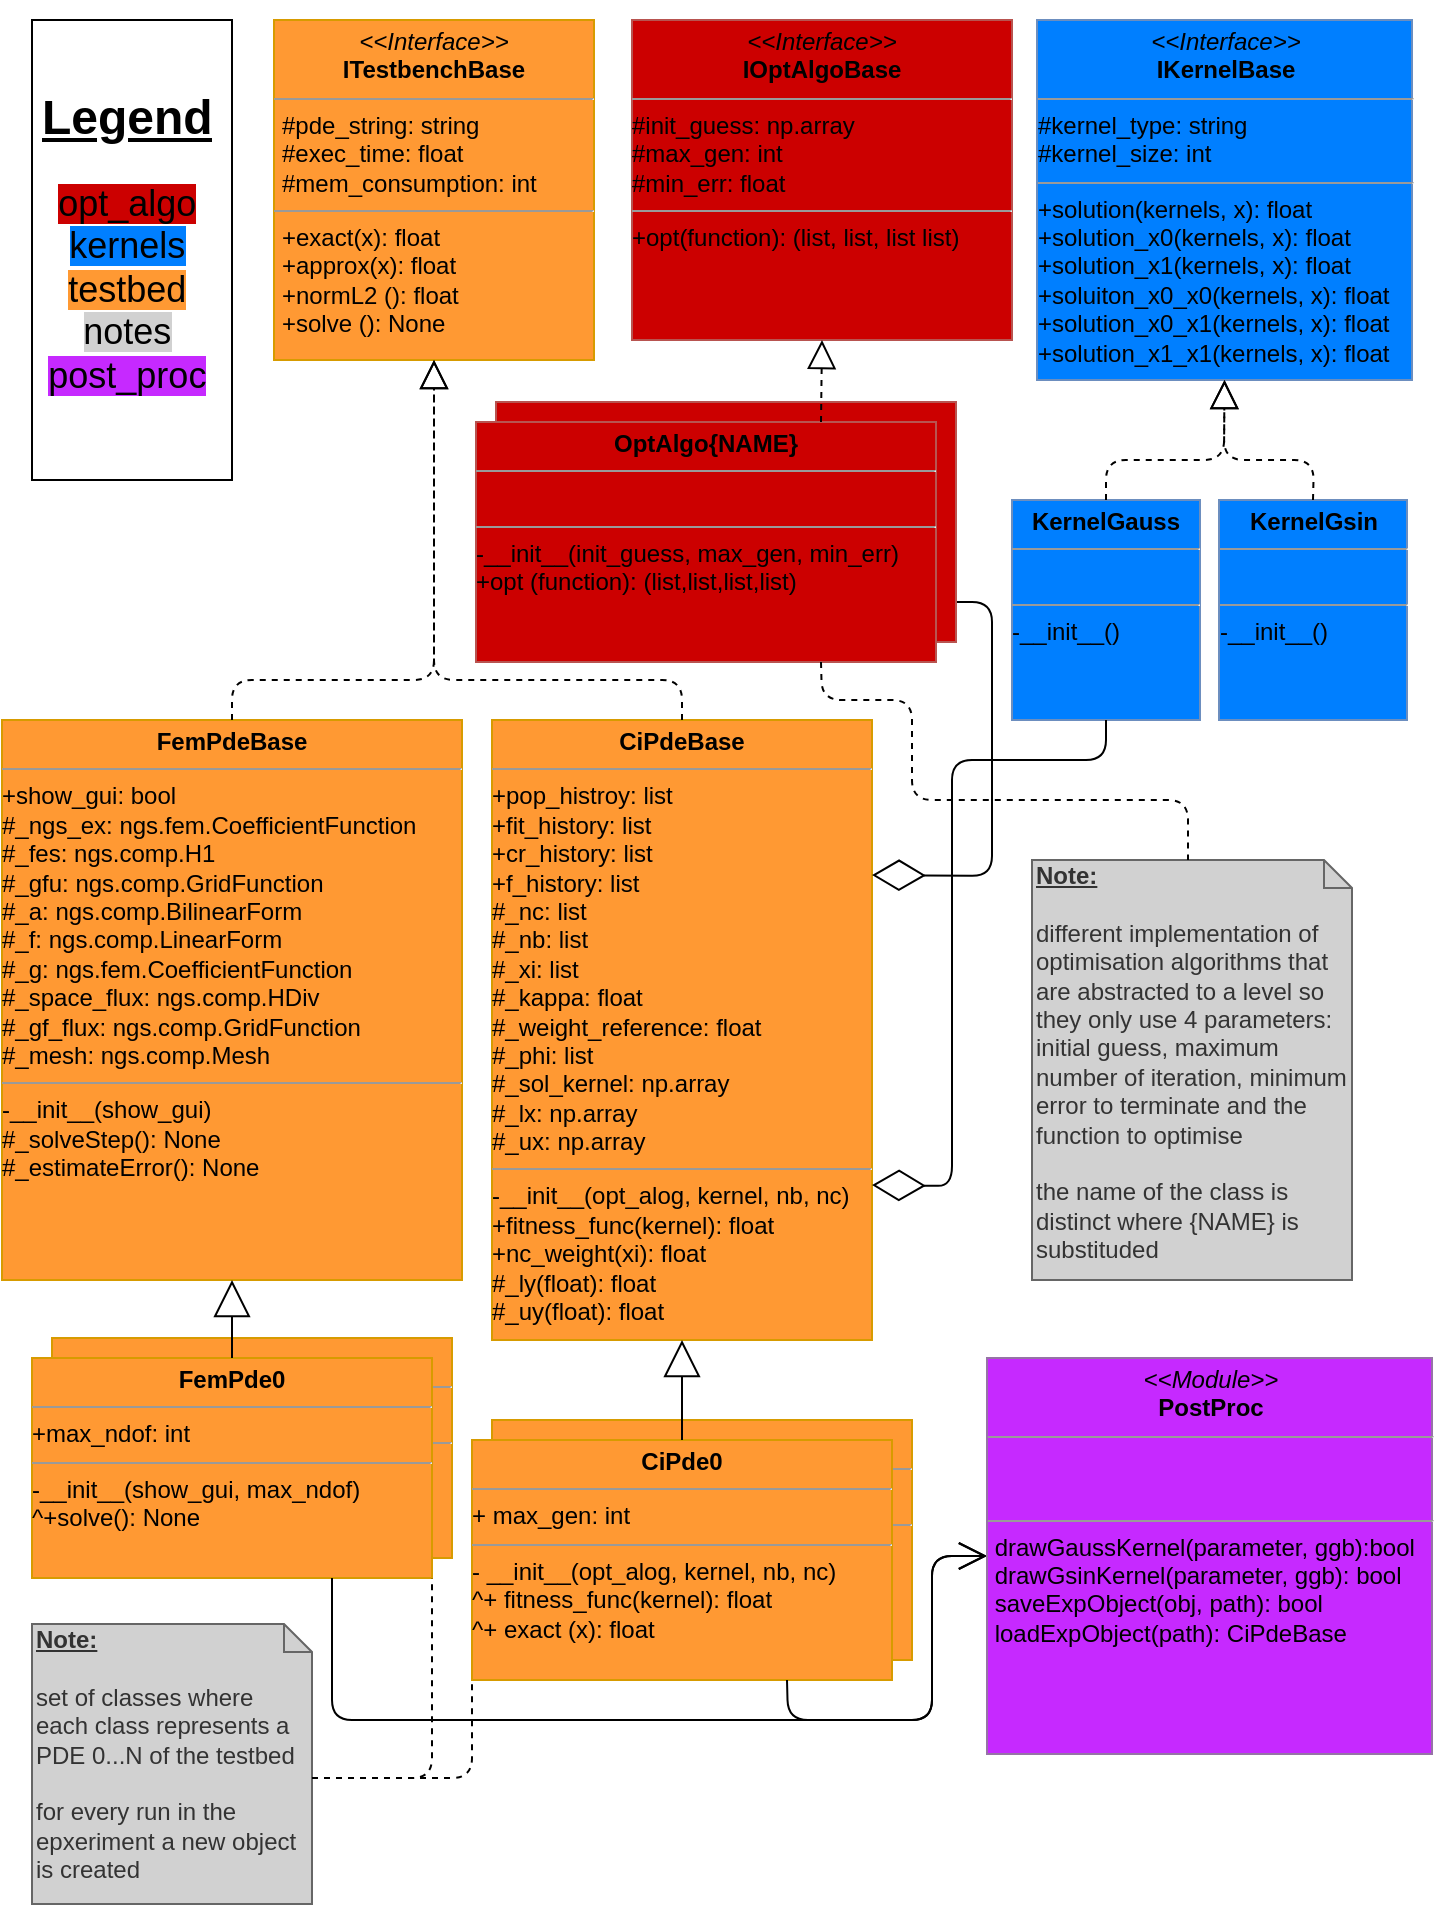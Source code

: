 <mxfile version="13.1.3" type="device"><diagram name="Page-1" id="c4acf3e9-155e-7222-9cf6-157b1a14988f"><mxGraphModel dx="782" dy="453" grid="1" gridSize="10" guides="1" tooltips="1" connect="1" arrows="1" fold="1" page="1" pageScale="1" pageWidth="850" pageHeight="1100" background="#ffffff" math="0" shadow="0"><root><mxCell id="0"/><mxCell id="1" parent="0"/><mxCell id="mOhR2xE8CFZFWW8473Mu-9" value="&lt;p style=&quot;margin: 0px ; margin-top: 4px ; text-align: center&quot;&gt;&lt;br&gt;&lt;/p&gt;&lt;hr size=&quot;1&quot;&gt;&lt;div&gt;&lt;br&gt;&lt;/div&gt;&lt;hr size=&quot;1&quot;&gt;&lt;p style=&quot;margin: 0px ; margin-left: 4px&quot;&gt;&lt;br&gt;&lt;/p&gt;" style="verticalAlign=top;align=left;overflow=fill;fontSize=12;fontFamily=Helvetica;html=1;fillColor=#FF9933;strokeColor=#d79b00;" parent="1" vertex="1"><mxGeometry x="270" y="710" width="210" height="120" as="geometry"/></mxCell><mxCell id="mOhR2xE8CFZFWW8473Mu-8" value="&lt;p style=&quot;margin: 0px ; margin-top: 4px ; text-align: center&quot;&gt;&lt;br&gt;&lt;/p&gt;&lt;hr size=&quot;1&quot;&gt;&lt;div&gt;&lt;br&gt;&lt;/div&gt;&lt;hr size=&quot;1&quot;&gt;&lt;p style=&quot;margin: 0px ; margin-left: 4px&quot;&gt;&lt;br&gt;&lt;/p&gt;" style="verticalAlign=top;align=left;overflow=fill;fontSize=12;fontFamily=Helvetica;html=1;fillColor=#FF9933;strokeColor=#d79b00;" parent="1" vertex="1"><mxGeometry x="50" y="669" width="200" height="110" as="geometry"/></mxCell><mxCell id="5d2195bd80daf111-18" value="&lt;p style=&quot;margin: 0px ; margin-top: 4px ; text-align: center&quot;&gt;&lt;i&gt;&amp;lt;&amp;lt;Interface&amp;gt;&amp;gt;&lt;/i&gt;&lt;br&gt;&lt;b&gt;ITestbenchBase&lt;/b&gt;&lt;/p&gt;&lt;hr size=&quot;1&quot;&gt;&lt;p style=&quot;margin: 0px ; margin-left: 4px&quot;&gt;#pde_string: string&lt;br&gt;#exec_time: float&lt;/p&gt;&lt;p style=&quot;margin: 0px ; margin-left: 4px&quot;&gt;#mem_consumption: int&lt;br&gt;&lt;/p&gt;&lt;hr size=&quot;1&quot;&gt;&lt;p style=&quot;margin: 0px ; margin-left: 4px&quot;&gt;+exact(x): float&lt;br&gt;+approx(x): float&lt;/p&gt;&lt;p style=&quot;margin: 0px ; margin-left: 4px&quot;&gt;+normL2 (): float&lt;/p&gt;&lt;p style=&quot;margin: 0px ; margin-left: 4px&quot;&gt;+solve (): None&lt;br&gt;&lt;/p&gt;" style="verticalAlign=top;align=left;overflow=fill;fontSize=12;fontFamily=Helvetica;html=1;rounded=0;shadow=0;comic=0;labelBackgroundColor=none;strokeWidth=1;fillColor=#FF9933;strokeColor=#d79b00;" parent="1" vertex="1"><mxGeometry x="161" y="10" width="160" height="170" as="geometry"/></mxCell><mxCell id="OqN1oSKdxXawtuKfXdIL-16" value="&lt;p style=&quot;margin: 0px ; margin-top: 4px ; text-align: center&quot;&gt;&lt;i&gt;&amp;lt;&amp;lt;Interface&amp;gt;&amp;gt;&lt;/i&gt;&lt;br&gt;&lt;b&gt;IKernelBase&lt;/b&gt;&lt;/p&gt;&lt;hr size=&quot;1&quot;&gt;&lt;div&gt;#kernel_type: string&lt;/div&gt;&lt;div&gt;#kernel_size: int&lt;/div&gt;&lt;hr size=&quot;1&quot;&gt;&lt;div&gt;+solution(kernels, x): float&lt;/div&gt;&lt;div&gt;+solution_x0(kernels, x): float&lt;br&gt;&lt;/div&gt;&lt;div&gt;+solution_x1(kernels, x): float&lt;br&gt;&lt;/div&gt;&lt;div&gt;+soluiton_x0_x0(kernels, x): float&lt;br&gt;&lt;/div&gt;&lt;div&gt;+solution_x0_x1(kernels, x): float&lt;br&gt;&lt;/div&gt;&lt;div&gt;+solution_x1_x1(kernels, x): float&lt;/div&gt;" style="verticalAlign=top;align=left;overflow=fill;fontSize=12;fontFamily=Helvetica;html=1;rounded=0;shadow=0;comic=0;labelBackgroundColor=none;strokeWidth=1;fillColor=#007FFF;strokeColor=#6c8ebf;" parent="1" vertex="1"><mxGeometry x="542.5" y="10" width="187.5" height="180" as="geometry"/></mxCell><mxCell id="xsPXz_OzfztTlI7cCrGP-11" value="&lt;p style=&quot;margin: 0px ; margin-top: 4px ; text-align: center&quot;&gt;&lt;b&gt;FemPdeBase&lt;/b&gt;&lt;br&gt;&lt;/p&gt;&lt;hr size=&quot;1&quot;&gt;&lt;div&gt;+show_gui: bool &lt;br&gt;&lt;/div&gt;&lt;div&gt;#_ngs_ex: ngs.fem.CoefficientFunction&lt;br&gt;&lt;/div&gt;&lt;div&gt;#_fes: ngs.comp.H1&lt;br&gt;&lt;/div&gt;&lt;div&gt;#_gfu: ngs.comp.GridFunction&lt;br&gt;&lt;/div&gt;&lt;div&gt;#_a: ngs.comp.BilinearForm&lt;br&gt;&lt;/div&gt;&lt;div&gt;#_f: ngs.comp.LinearForm&lt;br&gt;&lt;/div&gt;&lt;div&gt;#_g: ngs.fem.CoefficientFunction&lt;br&gt;&lt;/div&gt;&lt;div&gt;#_space_flux: ngs.comp.HDiv&lt;br&gt;&lt;/div&gt;&lt;div&gt;#_gf_flux: ngs.comp.GridFunction&lt;br&gt;&lt;/div&gt;&lt;div&gt;#_mesh: ngs.comp.Mesh&lt;/div&gt;&lt;hr size=&quot;1&quot;&gt;&lt;div&gt;-__init__(show_gui)&lt;/div&gt;&lt;div&gt;#_solveStep(): None&lt;br&gt;&lt;/div&gt;&lt;div&gt;#_estimateError(): None &lt;br&gt;&lt;/div&gt;" style="verticalAlign=top;align=left;overflow=fill;fontSize=12;fontFamily=Helvetica;html=1;fillColor=#FF9933;strokeColor=#d79b00;" parent="1" vertex="1"><mxGeometry x="25" y="360" width="230" height="280" as="geometry"/></mxCell><mxCell id="xsPXz_OzfztTlI7cCrGP-12" value="&lt;p style=&quot;margin: 0px ; margin-top: 4px ; text-align: center&quot;&gt;&lt;b&gt;CiPdeBase&lt;/b&gt;&lt;br&gt;&lt;/p&gt;&lt;hr size=&quot;1&quot;&gt;&lt;div&gt;+pop_histroy: list&lt;/div&gt;&lt;div&gt;+fit_history: list&lt;br&gt;&lt;/div&gt;&lt;div&gt;+cr_history: list&lt;br&gt;&lt;/div&gt;&lt;div&gt;+f_history: list&lt;br&gt;&lt;/div&gt;&lt;div&gt;#_nc: list&lt;br&gt;&lt;/div&gt;&lt;div&gt;#_nb: list&lt;br&gt;&lt;/div&gt;&lt;div&gt;#_xi: list&lt;br&gt;&lt;/div&gt;&lt;div&gt;#_kappa: float&lt;br&gt;&lt;/div&gt;&lt;div&gt;#_weight_reference: float&lt;br&gt;&lt;/div&gt;&lt;div&gt;#_phi: list&lt;br&gt;&lt;/div&gt;&lt;div&gt;#_sol_kernel: np.array&lt;br&gt;&lt;/div&gt;&lt;div&gt;#_lx: np.array&lt;br&gt;&lt;/div&gt;&lt;div&gt;#_ux: np.array&lt;/div&gt;&lt;hr size=&quot;1&quot;&gt;&lt;div&gt;-__init__(opt_alog, kernel, nb, nc)&lt;/div&gt;&lt;div&gt;+fitness_func(kernel): float&lt;/div&gt;&lt;div&gt;+nc_weight(xi): float&lt;br&gt;&lt;/div&gt;&lt;div&gt;#_ly(float): float&lt;br&gt;&lt;/div&gt;&lt;div&gt;#_uy(float): float&lt;/div&gt;" style="verticalAlign=top;align=left;overflow=fill;fontSize=12;fontFamily=Helvetica;html=1;fillColor=#FF9933;strokeColor=#d79b00;" parent="1" vertex="1"><mxGeometry x="270" y="360" width="190" height="310" as="geometry"/></mxCell><mxCell id="xsPXz_OzfztTlI7cCrGP-13" value="" style="endArrow=block;dashed=1;endFill=0;endSize=12;html=1;exitX=0.5;exitY=0;exitDx=0;exitDy=0;entryX=0.5;entryY=1;entryDx=0;entryDy=0;" parent="1" source="xsPXz_OzfztTlI7cCrGP-11" target="5d2195bd80daf111-18" edge="1"><mxGeometry width="160" relative="1" as="geometry"><mxPoint x="82" y="640" as="sourcePoint"/><mxPoint x="162" y="200" as="targetPoint"/><Array as="points"><mxPoint x="140" y="340"/><mxPoint x="241" y="340"/></Array></mxGeometry></mxCell><mxCell id="xsPXz_OzfztTlI7cCrGP-14" value="" style="endArrow=block;dashed=1;endFill=0;endSize=12;html=1;exitX=0.5;exitY=0;exitDx=0;exitDy=0;entryX=0.5;entryY=1;entryDx=0;entryDy=0;" parent="1" source="xsPXz_OzfztTlI7cCrGP-12" target="5d2195bd80daf111-18" edge="1"><mxGeometry width="160" relative="1" as="geometry"><mxPoint x="132" y="690" as="sourcePoint"/><mxPoint x="292" y="690" as="targetPoint"/><Array as="points"><mxPoint x="365" y="340"/><mxPoint x="241" y="340"/></Array></mxGeometry></mxCell><mxCell id="xsPXz_OzfztTlI7cCrGP-15" value="&lt;p style=&quot;margin: 0px ; margin-top: 4px ; text-align: center&quot;&gt;&lt;b&gt;KernelGauss&lt;/b&gt;&lt;br&gt;&lt;/p&gt;&lt;hr size=&quot;1&quot;&gt;&lt;div&gt;&lt;br&gt;&lt;/div&gt;&lt;hr size=&quot;1&quot;&gt;-__init__()" style="verticalAlign=top;align=left;overflow=fill;fontSize=12;fontFamily=Helvetica;html=1;fillColor=#007FFF;strokeColor=#6c8ebf;" parent="1" vertex="1"><mxGeometry x="530" y="250" width="94" height="110" as="geometry"/></mxCell><mxCell id="xsPXz_OzfztTlI7cCrGP-19" value="&lt;div&gt;&lt;u&gt;&lt;b&gt;Note: &lt;/b&gt;&lt;br&gt;&lt;/u&gt;&lt;/div&gt;&lt;div&gt;&lt;u&gt;&lt;/u&gt;&lt;br&gt;&lt;/div&gt;&lt;div&gt;set of classes where each class represents a &lt;br&gt;&lt;/div&gt;&lt;div&gt;PDE 0...N of the testbed&lt;/div&gt;&lt;div&gt;&lt;br&gt;&lt;/div&gt;&lt;div&gt;for every run in the epxeriment a new object is created&lt;br&gt;&lt;/div&gt;" style="shape=note;whiteSpace=wrap;html=1;size=14;verticalAlign=top;align=left;spacingTop=-6;fillColor=#D1D1D1;strokeColor=#666666;fontColor=#333333;" parent="1" vertex="1"><mxGeometry x="40" y="812" width="140" height="140" as="geometry"/></mxCell><mxCell id="_FakmQh8LEeZEkgtfWAc-1" value="" style="endArrow=diamondThin;endFill=0;endSize=24;html=1;entryX=1;entryY=0.25;entryDx=0;entryDy=0;exitX=1;exitY=0.75;exitDx=0;exitDy=0;" parent="1" source="ZzWrm3ZySU144fqTAeIb-2" target="xsPXz_OzfztTlI7cCrGP-12" edge="1"><mxGeometry width="160" relative="1" as="geometry"><mxPoint x="550" y="410" as="sourcePoint"/><mxPoint x="452" y="310" as="targetPoint"/><Array as="points"><mxPoint x="520" y="301"/><mxPoint x="520" y="438"/></Array></mxGeometry></mxCell><mxCell id="mOhR2xE8CFZFWW8473Mu-2" value="&lt;p style=&quot;margin: 0px ; margin-top: 4px ; text-align: center&quot;&gt;&lt;b&gt;FemPde0&lt;/b&gt;&lt;br&gt;&lt;/p&gt;&lt;hr size=&quot;1&quot;&gt;&lt;div&gt;+max_ndof: int&lt;br&gt;&lt;/div&gt;&lt;hr size=&quot;1&quot;&gt;&lt;div&gt;-__init__(show_gui, max_ndof)&lt;/div&gt;&lt;div&gt;^+solve(): None&lt;/div&gt;" style="verticalAlign=top;align=left;overflow=fill;fontSize=12;fontFamily=Helvetica;html=1;fillColor=#FF9933;strokeColor=#d79b00;" parent="1" vertex="1"><mxGeometry x="40" y="679" width="200" height="110" as="geometry"/></mxCell><mxCell id="mOhR2xE8CFZFWW8473Mu-3" value="" style="endArrow=block;endSize=16;endFill=0;html=1;exitX=0.5;exitY=0;exitDx=0;exitDy=0;entryX=0.5;entryY=1;entryDx=0;entryDy=0;" parent="1" source="mOhR2xE8CFZFWW8473Mu-2" target="xsPXz_OzfztTlI7cCrGP-11" edge="1"><mxGeometry x="-0.143" y="30" width="160" relative="1" as="geometry"><mxPoint x="322" y="640" as="sourcePoint"/><mxPoint x="112" y="580" as="targetPoint"/><mxPoint as="offset"/></mxGeometry></mxCell><mxCell id="mOhR2xE8CFZFWW8473Mu-4" value="&lt;p style=&quot;margin: 0px ; margin-top: 4px ; text-align: center&quot;&gt;&lt;b&gt;CiPde0&lt;/b&gt;&lt;br&gt;&lt;/p&gt;&lt;hr size=&quot;1&quot;&gt;&lt;div&gt;+ max_gen: int&lt;br&gt;&lt;/div&gt;&lt;hr size=&quot;1&quot;&gt;&lt;div&gt;- __init__(opt_alog, kernel, nb, nc)&lt;/div&gt;&lt;div&gt;^+ fitness_func(kernel): float&lt;br&gt;&lt;/div&gt;&lt;div&gt;^+ exact (x): float&lt;br&gt;&lt;/div&gt;&lt;div&gt;&lt;br&gt;&lt;/div&gt;" style="verticalAlign=top;align=left;overflow=fill;fontSize=12;fontFamily=Helvetica;html=1;fillColor=#FF9933;strokeColor=#d79b00;" parent="1" vertex="1"><mxGeometry x="260" y="720" width="210" height="120" as="geometry"/></mxCell><mxCell id="mOhR2xE8CFZFWW8473Mu-5" value="" style="endArrow=block;endSize=16;endFill=0;html=1;entryX=0.5;entryY=1;entryDx=0;entryDy=0;exitX=0.5;exitY=0;exitDx=0;exitDy=0;" parent="1" source="mOhR2xE8CFZFWW8473Mu-4" target="xsPXz_OzfztTlI7cCrGP-12" edge="1"><mxGeometry x="-0.143" y="30" width="160" relative="1" as="geometry"><mxPoint x="347" y="620" as="sourcePoint"/><mxPoint x="442" y="590" as="targetPoint"/><mxPoint as="offset"/></mxGeometry></mxCell><mxCell id="mOhR2xE8CFZFWW8473Mu-6" value="" style="endArrow=none;dashed=1;html=1;exitX=0;exitY=0;exitDx=140;exitDy=77;exitPerimeter=0;entryX=0;entryY=1;entryDx=0;entryDy=0;" parent="1" source="xsPXz_OzfztTlI7cCrGP-19" target="mOhR2xE8CFZFWW8473Mu-4" edge="1"><mxGeometry width="50" height="50" relative="1" as="geometry"><mxPoint x="422" y="820" as="sourcePoint"/><mxPoint x="472" y="770" as="targetPoint"/><Array as="points"><mxPoint x="260" y="889"/></Array></mxGeometry></mxCell><mxCell id="ZzWrm3ZySU144fqTAeIb-1" value="&lt;p style=&quot;margin: 0px ; margin-top: 4px ; text-align: center&quot;&gt;&lt;i&gt;&amp;lt;&amp;lt;Interface&amp;gt;&amp;gt;&lt;/i&gt;&lt;br&gt;&lt;b&gt;IOptAlgoBase&lt;/b&gt;&lt;/p&gt;&lt;hr size=&quot;1&quot;&gt;&lt;div&gt;#init_guess: np.array&lt;/div&gt;&lt;div&gt;#max_gen: int&lt;br&gt;&lt;/div&gt;&lt;div&gt;#min_err: float&lt;br&gt;&lt;/div&gt;&lt;hr size=&quot;1&quot;&gt;+opt(function): (list, list, list list)" style="verticalAlign=top;align=left;overflow=fill;fontSize=12;fontFamily=Helvetica;html=1;rounded=0;shadow=0;comic=0;labelBackgroundColor=none;strokeWidth=1;fillColor=#CC0000;strokeColor=#b85450;" parent="1" vertex="1"><mxGeometry x="340" y="10" width="190" height="160" as="geometry"/></mxCell><mxCell id="ZzWrm3ZySU144fqTAeIb-3" value="" style="endArrow=diamondThin;endFill=0;endSize=24;html=1;entryX=1;entryY=0.75;entryDx=0;entryDy=0;exitX=0.5;exitY=1;exitDx=0;exitDy=0;" parent="1" source="xsPXz_OzfztTlI7cCrGP-15" target="xsPXz_OzfztTlI7cCrGP-12" edge="1"><mxGeometry width="160" relative="1" as="geometry"><mxPoint x="480" y="650" as="sourcePoint"/><mxPoint x="640" y="650" as="targetPoint"/><Array as="points"><mxPoint x="577" y="380"/><mxPoint x="500" y="380"/><mxPoint x="500" y="593"/></Array></mxGeometry></mxCell><mxCell id="ZzWrm3ZySU144fqTAeIb-4" value="" style="verticalAlign=top;align=left;overflow=fill;fontSize=12;fontFamily=Helvetica;html=1;fillColor=#CC0000;strokeColor=#b85450;" parent="1" vertex="1"><mxGeometry x="272" y="201" width="230" height="120" as="geometry"/></mxCell><mxCell id="ZzWrm3ZySU144fqTAeIb-2" value="&lt;p style=&quot;margin: 0px ; margin-top: 4px ; text-align: center&quot;&gt;&lt;b&gt;OptAlgo{NAME}&lt;/b&gt;&lt;br&gt;&lt;/p&gt;&lt;hr size=&quot;1&quot;&gt;&lt;div&gt;&lt;br&gt;&lt;/div&gt;&lt;hr size=&quot;1&quot;&gt;&lt;div&gt;-__init__(init_guess, max_gen, min_err)&lt;/div&gt;&lt;div&gt;+opt (function): (list,list,list,list)&lt;/div&gt;&lt;p style=&quot;margin: 0px ; margin-left: 4px&quot;&gt;&lt;br&gt;&lt;/p&gt;" style="verticalAlign=top;align=left;overflow=fill;fontSize=12;fontFamily=Helvetica;html=1;fillColor=#CC0000;strokeColor=#b85450;" parent="1" vertex="1"><mxGeometry x="262" y="211" width="230" height="120" as="geometry"/></mxCell><mxCell id="ZzWrm3ZySU144fqTAeIb-5" value="&lt;div&gt;&lt;u&gt;&lt;b&gt;Note: &lt;/b&gt;&lt;br&gt;&lt;/u&gt;&lt;/div&gt;&lt;div&gt;&lt;br&gt;&lt;/div&gt;&lt;div&gt;different implementation of&amp;nbsp;&lt;/div&gt;&lt;div&gt;optimisation algorithms that &lt;br&gt;&lt;/div&gt;&lt;div&gt;are abstracted to a level so they only use 4 parameters: initial guess, maximum number of iteration, minimum error to terminate and the function to optimise&lt;/div&gt;&lt;div&gt;&lt;br&gt;&lt;/div&gt;&lt;div&gt;the name of the class is distinct where {NAME} is substituded&lt;br&gt;&lt;/div&gt;&lt;div&gt;&lt;br&gt;&lt;/div&gt;" style="shape=note;whiteSpace=wrap;html=1;size=14;verticalAlign=top;align=left;spacingTop=-6;fillColor=#D1D1D1;strokeColor=#666666;fontColor=#333333;" parent="1" vertex="1"><mxGeometry x="540" y="430" width="160" height="210" as="geometry"/></mxCell><mxCell id="ZzWrm3ZySU144fqTAeIb-6" value="" style="endArrow=block;dashed=1;endFill=0;endSize=12;html=1;entryX=0.5;entryY=1;entryDx=0;entryDy=0;exitX=0.75;exitY=0;exitDx=0;exitDy=0;" parent="1" source="ZzWrm3ZySU144fqTAeIb-2" target="ZzWrm3ZySU144fqTAeIb-1" edge="1"><mxGeometry width="160" relative="1" as="geometry"><mxPoint x="530" y="240" as="sourcePoint"/><mxPoint x="732" y="210" as="targetPoint"/><Array as="points"/></mxGeometry></mxCell><mxCell id="ZzWrm3ZySU144fqTAeIb-7" value="" style="endArrow=none;dashed=1;html=1;entryX=0;entryY=0;entryDx=78;entryDy=0;entryPerimeter=0;exitX=0.75;exitY=1;exitDx=0;exitDy=0;" parent="1" source="ZzWrm3ZySU144fqTAeIb-2" target="ZzWrm3ZySU144fqTAeIb-5" edge="1"><mxGeometry width="50" height="50" relative="1" as="geometry"><mxPoint x="490" y="360" as="sourcePoint"/><mxPoint x="650" y="640" as="targetPoint"/><Array as="points"><mxPoint x="435" y="350"/><mxPoint x="480" y="350"/><mxPoint x="480" y="400"/><mxPoint x="618" y="400"/></Array></mxGeometry></mxCell><mxCell id="ZzWrm3ZySU144fqTAeIb-8" value="&lt;h1 align=&quot;center&quot;&gt;&lt;br&gt;&lt;u&gt;Legend&lt;/u&gt;&lt;br&gt;&lt;/h1&gt;&lt;p style=&quot;font-size: 18px&quot; align=&quot;center&quot;&gt;&lt;span style=&quot;background-color: rgb(204 , 0 , 0)&quot;&gt;opt_algo&lt;/span&gt;&lt;br&gt;&lt;span style=&quot;background-color: rgb(0 , 127 , 255)&quot;&gt;kernels&lt;/span&gt;&lt;br&gt;&lt;span style=&quot;background-color: rgb(255 , 153 , 51)&quot;&gt;testbed&lt;/span&gt;&lt;br&gt;&lt;span style=&quot;background-color: rgb(209 , 209 , 209)&quot;&gt;notes&lt;/span&gt;&lt;br&gt;&lt;span style=&quot;background-color: rgb(198 , 41 , 255)&quot;&gt;post_proc&lt;/span&gt;&lt;br&gt;&lt;/p&gt;" style="text;html=1;strokeColor=#000000;fillColor=none;spacing=5;spacingTop=-20;whiteSpace=wrap;overflow=hidden;rounded=0;" parent="1" vertex="1"><mxGeometry x="40" y="10" width="100" height="230" as="geometry"/></mxCell><mxCell id="O7FxV-ty-cSQEr6K26pW-2" value="" style="endArrow=block;dashed=1;endFill=0;endSize=12;html=1;exitX=0.5;exitY=0;exitDx=0;exitDy=0;entryX=0.5;entryY=1;entryDx=0;entryDy=0;" parent="1" source="xsPXz_OzfztTlI7cCrGP-15" target="OqN1oSKdxXawtuKfXdIL-16" edge="1"><mxGeometry width="160" relative="1" as="geometry"><mxPoint x="495" y="250" as="sourcePoint"/><mxPoint x="690" y="210" as="targetPoint"/><Array as="points"><mxPoint x="577" y="230"/><mxPoint x="636" y="230"/></Array></mxGeometry></mxCell><mxCell id="O7FxV-ty-cSQEr6K26pW-4" value="" style="endArrow=open;endFill=1;endSize=12;html=1;entryX=0;entryY=0.5;entryDx=0;entryDy=0;exitX=0.75;exitY=1;exitDx=0;exitDy=0;" parent="1" source="mOhR2xE8CFZFWW8473Mu-4" target="uOPe14mfxpZ8FUBENCYt-1" edge="1"><mxGeometry width="160" relative="1" as="geometry"><mxPoint x="390" y="850" as="sourcePoint"/><mxPoint x="680" y="777.5" as="targetPoint"/><Array as="points"><mxPoint x="418" y="860"/><mxPoint x="490" y="860"/><mxPoint x="490" y="778"/></Array></mxGeometry></mxCell><mxCell id="O7FxV-ty-cSQEr6K26pW-5" value="" style="endArrow=open;endFill=1;endSize=12;html=1;exitX=0.75;exitY=1;exitDx=0;exitDy=0;entryX=0;entryY=0.5;entryDx=0;entryDy=0;" parent="1" source="mOhR2xE8CFZFWW8473Mu-2" target="uOPe14mfxpZ8FUBENCYt-1" edge="1"><mxGeometry width="160" relative="1" as="geometry"><mxPoint x="320" y="942.5" as="sourcePoint"/><mxPoint x="680" y="777.5" as="targetPoint"/><Array as="points"><mxPoint x="190" y="860"/><mxPoint x="490" y="860"/><mxPoint x="490" y="778"/></Array></mxGeometry></mxCell><mxCell id="uOPe14mfxpZ8FUBENCYt-1" value="&lt;p style=&quot;margin: 0px ; margin-top: 4px ; text-align: center&quot;&gt;&lt;i&gt;&amp;lt;&amp;lt;Module&amp;gt;&amp;gt;&lt;/i&gt;&lt;br&gt;&lt;b&gt;PostProc&lt;/b&gt;&lt;/p&gt;&lt;hr size=&quot;1&quot;&gt;&lt;p style=&quot;margin: 0px ; margin-left: 4px&quot;&gt;&lt;br&gt;&lt;/p&gt;&lt;p style=&quot;margin: 0px ; margin-left: 4px&quot;&gt;&lt;br&gt;&lt;/p&gt;&lt;hr size=&quot;1&quot;&gt;&lt;div&gt;&amp;nbsp;drawGaussKernel(parameter, ggb):bool&lt;/div&gt;&lt;div&gt;&amp;nbsp;drawGsinKernel(parameter, ggb): bool&lt;/div&gt;&lt;div&gt;&amp;nbsp;saveExpObject(obj, path): bool&lt;/div&gt;&lt;div&gt;&amp;nbsp;loadExpObject(path): CiPdeBase&lt;br&gt;&lt;/div&gt;" style="verticalAlign=top;align=left;overflow=fill;fontSize=12;fontFamily=Helvetica;html=1;fillColor=#C629FF;strokeColor=#9673a6;" parent="1" vertex="1"><mxGeometry x="517.5" y="679" width="222.5" height="198" as="geometry"/></mxCell><mxCell id="uOPe14mfxpZ8FUBENCYt-2" value="" style="endArrow=none;dashed=1;html=1;exitX=0;exitY=0;exitDx=140;exitDy=77;exitPerimeter=0;entryX=1;entryY=1;entryDx=0;entryDy=0;" parent="1" source="xsPXz_OzfztTlI7cCrGP-19" target="mOhR2xE8CFZFWW8473Mu-2" edge="1"><mxGeometry width="50" height="50" relative="1" as="geometry"><mxPoint x="230" y="960" as="sourcePoint"/><mxPoint x="425" y="903" as="targetPoint"/><Array as="points"><mxPoint x="240" y="889"/></Array></mxGeometry></mxCell><mxCell id="vh8NkHgrIYIRRfbVV7Ie-2" value="&lt;p style=&quot;margin: 0px ; margin-top: 4px ; text-align: center&quot;&gt;&lt;b&gt;KernelGsin&lt;/b&gt;&lt;br&gt;&lt;/p&gt;&lt;hr size=&quot;1&quot;&gt;&lt;div&gt;&lt;br&gt;&lt;/div&gt;&lt;hr size=&quot;1&quot;&gt;-__init__()" style="verticalAlign=top;align=left;overflow=fill;fontSize=12;fontFamily=Helvetica;html=1;fillColor=#007FFF;strokeColor=#6c8ebf;" parent="1" vertex="1"><mxGeometry x="633.5" y="250" width="94" height="110" as="geometry"/></mxCell><mxCell id="vh8NkHgrIYIRRfbVV7Ie-3" value="" style="endArrow=block;dashed=1;endFill=0;endSize=12;html=1;exitX=0.5;exitY=0;exitDx=0;exitDy=0;entryX=0.5;entryY=1;entryDx=0;entryDy=0;" parent="1" source="vh8NkHgrIYIRRfbVV7Ie-2" target="OqN1oSKdxXawtuKfXdIL-16" edge="1"><mxGeometry width="160" relative="1" as="geometry"><mxPoint x="577" y="250" as="sourcePoint"/><mxPoint x="570" y="210" as="targetPoint"/><Array as="points"><mxPoint x="681" y="230"/><mxPoint x="636" y="230"/></Array></mxGeometry></mxCell></root></mxGraphModel></diagram></mxfile>